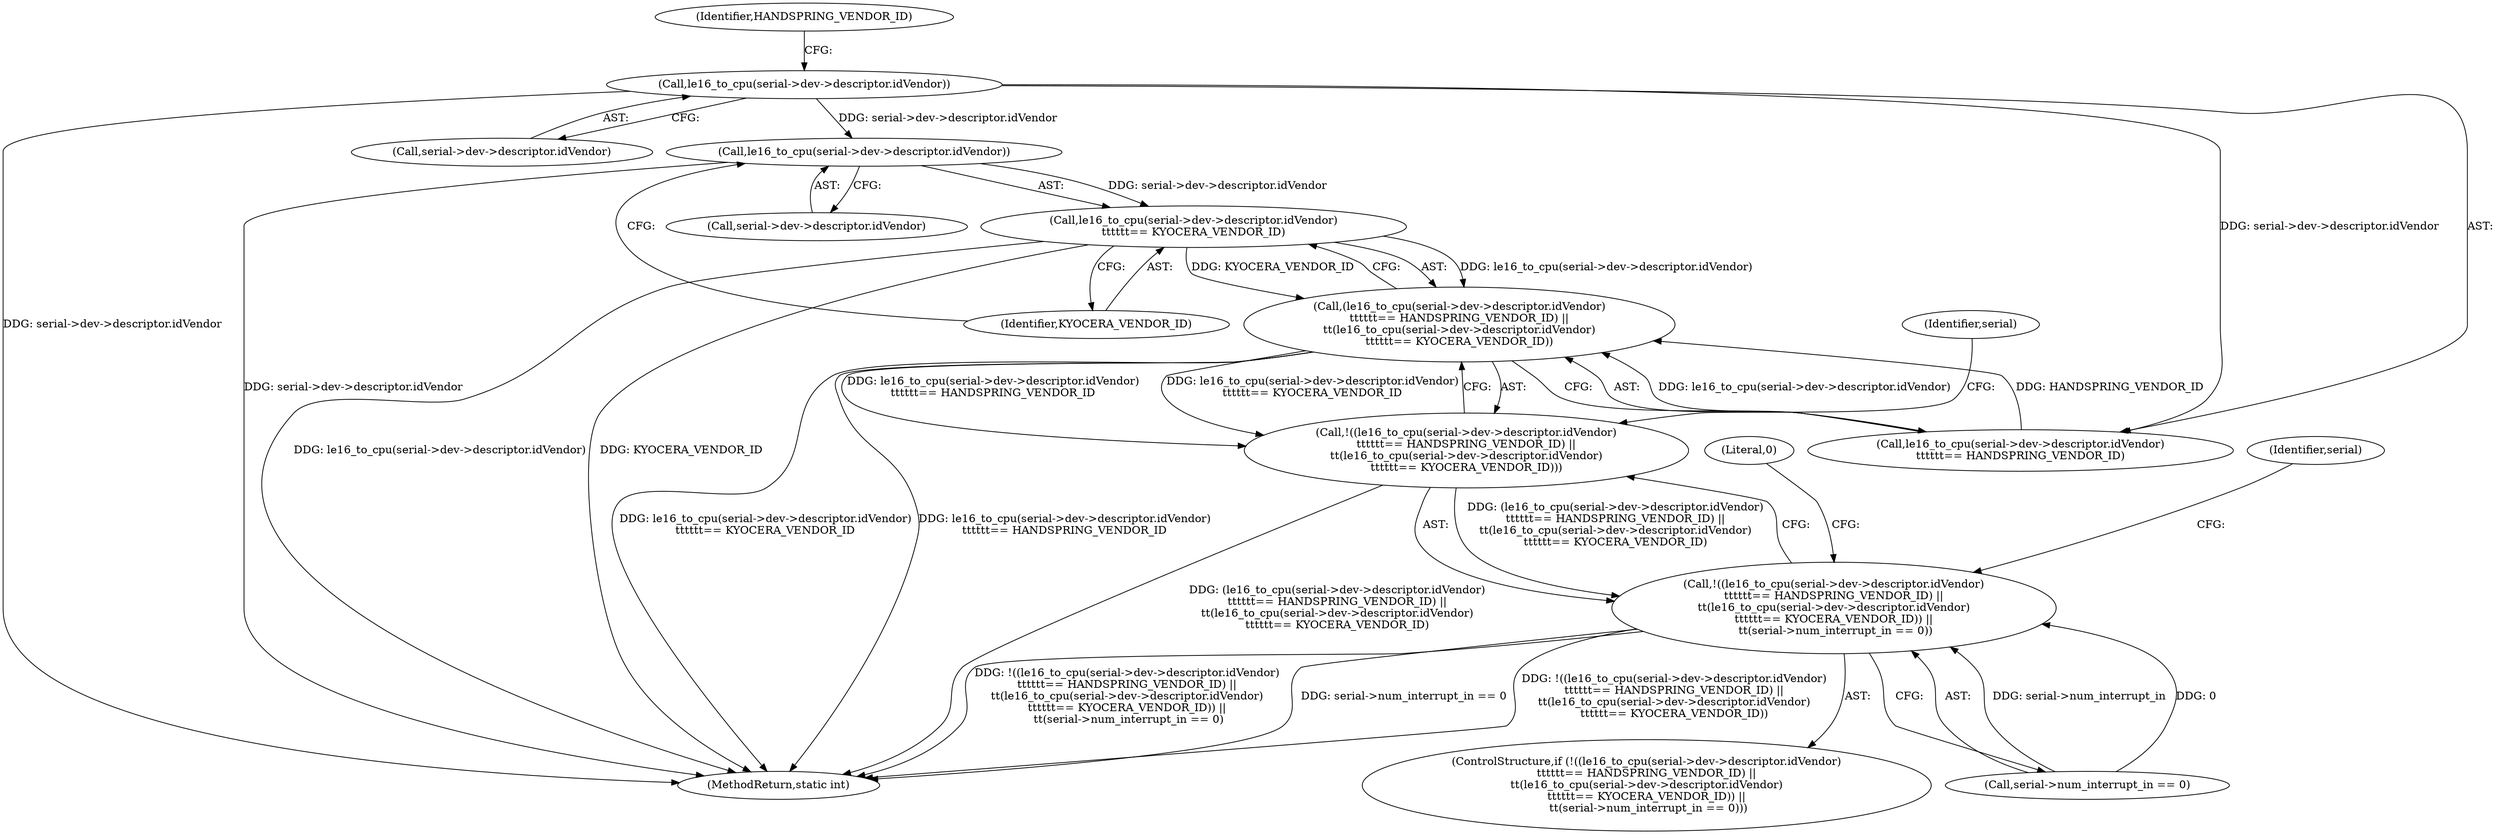 digraph "0_linux_cac9b50b0d75a1d50d6c056ff65c005f3224c8e0@pointer" {
"1000121" [label="(Call,le16_to_cpu(serial->dev->descriptor.idVendor))"];
"1000111" [label="(Call,le16_to_cpu(serial->dev->descriptor.idVendor))"];
"1000120" [label="(Call,le16_to_cpu(serial->dev->descriptor.idVendor)\n\t\t\t\t\t\t== KYOCERA_VENDOR_ID)"];
"1000109" [label="(Call,(le16_to_cpu(serial->dev->descriptor.idVendor)\n\t\t\t\t\t\t== HANDSPRING_VENDOR_ID) ||\n\t\t(le16_to_cpu(serial->dev->descriptor.idVendor)\n\t\t\t\t\t\t== KYOCERA_VENDOR_ID))"];
"1000108" [label="(Call,!((le16_to_cpu(serial->dev->descriptor.idVendor)\n\t\t\t\t\t\t== HANDSPRING_VENDOR_ID) ||\n\t\t(le16_to_cpu(serial->dev->descriptor.idVendor)\n\t\t\t\t\t\t== KYOCERA_VENDOR_ID)))"];
"1000107" [label="(Call,!((le16_to_cpu(serial->dev->descriptor.idVendor)\n\t\t\t\t\t\t== HANDSPRING_VENDOR_ID) ||\n\t\t(le16_to_cpu(serial->dev->descriptor.idVendor)\n\t\t\t\t\t\t== KYOCERA_VENDOR_ID)) ||\n \t\t(serial->num_interrupt_in == 0))"];
"1000109" [label="(Call,(le16_to_cpu(serial->dev->descriptor.idVendor)\n\t\t\t\t\t\t== HANDSPRING_VENDOR_ID) ||\n\t\t(le16_to_cpu(serial->dev->descriptor.idVendor)\n\t\t\t\t\t\t== KYOCERA_VENDOR_ID))"];
"1000121" [label="(Call,le16_to_cpu(serial->dev->descriptor.idVendor))"];
"1000108" [label="(Call,!((le16_to_cpu(serial->dev->descriptor.idVendor)\n\t\t\t\t\t\t== HANDSPRING_VENDOR_ID) ||\n\t\t(le16_to_cpu(serial->dev->descriptor.idVendor)\n\t\t\t\t\t\t== KYOCERA_VENDOR_ID)))"];
"1000141" [label="(Identifier,serial)"];
"1000129" [label="(Identifier,KYOCERA_VENDOR_ID)"];
"1000111" [label="(Call,le16_to_cpu(serial->dev->descriptor.idVendor))"];
"1000132" [label="(Identifier,serial)"];
"1000112" [label="(Call,serial->dev->descriptor.idVendor)"];
"1000110" [label="(Call,le16_to_cpu(serial->dev->descriptor.idVendor)\n\t\t\t\t\t\t== HANDSPRING_VENDOR_ID)"];
"1000106" [label="(ControlStructure,if (!((le16_to_cpu(serial->dev->descriptor.idVendor)\n\t\t\t\t\t\t== HANDSPRING_VENDOR_ID) ||\n\t\t(le16_to_cpu(serial->dev->descriptor.idVendor)\n\t\t\t\t\t\t== KYOCERA_VENDOR_ID)) ||\n \t\t(serial->num_interrupt_in == 0)))"];
"1000130" [label="(Call,serial->num_interrupt_in == 0)"];
"1000136" [label="(Literal,0)"];
"1000307" [label="(MethodReturn,static int)"];
"1000119" [label="(Identifier,HANDSPRING_VENDOR_ID)"];
"1000122" [label="(Call,serial->dev->descriptor.idVendor)"];
"1000120" [label="(Call,le16_to_cpu(serial->dev->descriptor.idVendor)\n\t\t\t\t\t\t== KYOCERA_VENDOR_ID)"];
"1000107" [label="(Call,!((le16_to_cpu(serial->dev->descriptor.idVendor)\n\t\t\t\t\t\t== HANDSPRING_VENDOR_ID) ||\n\t\t(le16_to_cpu(serial->dev->descriptor.idVendor)\n\t\t\t\t\t\t== KYOCERA_VENDOR_ID)) ||\n \t\t(serial->num_interrupt_in == 0))"];
"1000121" -> "1000120"  [label="AST: "];
"1000121" -> "1000122"  [label="CFG: "];
"1000122" -> "1000121"  [label="AST: "];
"1000129" -> "1000121"  [label="CFG: "];
"1000121" -> "1000307"  [label="DDG: serial->dev->descriptor.idVendor"];
"1000121" -> "1000120"  [label="DDG: serial->dev->descriptor.idVendor"];
"1000111" -> "1000121"  [label="DDG: serial->dev->descriptor.idVendor"];
"1000111" -> "1000110"  [label="AST: "];
"1000111" -> "1000112"  [label="CFG: "];
"1000112" -> "1000111"  [label="AST: "];
"1000119" -> "1000111"  [label="CFG: "];
"1000111" -> "1000307"  [label="DDG: serial->dev->descriptor.idVendor"];
"1000111" -> "1000110"  [label="DDG: serial->dev->descriptor.idVendor"];
"1000120" -> "1000109"  [label="AST: "];
"1000120" -> "1000129"  [label="CFG: "];
"1000129" -> "1000120"  [label="AST: "];
"1000109" -> "1000120"  [label="CFG: "];
"1000120" -> "1000307"  [label="DDG: KYOCERA_VENDOR_ID"];
"1000120" -> "1000307"  [label="DDG: le16_to_cpu(serial->dev->descriptor.idVendor)"];
"1000120" -> "1000109"  [label="DDG: le16_to_cpu(serial->dev->descriptor.idVendor)"];
"1000120" -> "1000109"  [label="DDG: KYOCERA_VENDOR_ID"];
"1000109" -> "1000108"  [label="AST: "];
"1000109" -> "1000110"  [label="CFG: "];
"1000110" -> "1000109"  [label="AST: "];
"1000108" -> "1000109"  [label="CFG: "];
"1000109" -> "1000307"  [label="DDG: le16_to_cpu(serial->dev->descriptor.idVendor)\n\t\t\t\t\t\t== HANDSPRING_VENDOR_ID"];
"1000109" -> "1000307"  [label="DDG: le16_to_cpu(serial->dev->descriptor.idVendor)\n\t\t\t\t\t\t== KYOCERA_VENDOR_ID"];
"1000109" -> "1000108"  [label="DDG: le16_to_cpu(serial->dev->descriptor.idVendor)\n\t\t\t\t\t\t== HANDSPRING_VENDOR_ID"];
"1000109" -> "1000108"  [label="DDG: le16_to_cpu(serial->dev->descriptor.idVendor)\n\t\t\t\t\t\t== KYOCERA_VENDOR_ID"];
"1000110" -> "1000109"  [label="DDG: le16_to_cpu(serial->dev->descriptor.idVendor)"];
"1000110" -> "1000109"  [label="DDG: HANDSPRING_VENDOR_ID"];
"1000108" -> "1000107"  [label="AST: "];
"1000132" -> "1000108"  [label="CFG: "];
"1000107" -> "1000108"  [label="CFG: "];
"1000108" -> "1000307"  [label="DDG: (le16_to_cpu(serial->dev->descriptor.idVendor)\n\t\t\t\t\t\t== HANDSPRING_VENDOR_ID) ||\n\t\t(le16_to_cpu(serial->dev->descriptor.idVendor)\n\t\t\t\t\t\t== KYOCERA_VENDOR_ID)"];
"1000108" -> "1000107"  [label="DDG: (le16_to_cpu(serial->dev->descriptor.idVendor)\n\t\t\t\t\t\t== HANDSPRING_VENDOR_ID) ||\n\t\t(le16_to_cpu(serial->dev->descriptor.idVendor)\n\t\t\t\t\t\t== KYOCERA_VENDOR_ID)"];
"1000107" -> "1000106"  [label="AST: "];
"1000107" -> "1000130"  [label="CFG: "];
"1000130" -> "1000107"  [label="AST: "];
"1000136" -> "1000107"  [label="CFG: "];
"1000141" -> "1000107"  [label="CFG: "];
"1000107" -> "1000307"  [label="DDG: serial->num_interrupt_in == 0"];
"1000107" -> "1000307"  [label="DDG: !((le16_to_cpu(serial->dev->descriptor.idVendor)\n\t\t\t\t\t\t== HANDSPRING_VENDOR_ID) ||\n\t\t(le16_to_cpu(serial->dev->descriptor.idVendor)\n\t\t\t\t\t\t== KYOCERA_VENDOR_ID))"];
"1000107" -> "1000307"  [label="DDG: !((le16_to_cpu(serial->dev->descriptor.idVendor)\n\t\t\t\t\t\t== HANDSPRING_VENDOR_ID) ||\n\t\t(le16_to_cpu(serial->dev->descriptor.idVendor)\n\t\t\t\t\t\t== KYOCERA_VENDOR_ID)) ||\n \t\t(serial->num_interrupt_in == 0)"];
"1000130" -> "1000107"  [label="DDG: serial->num_interrupt_in"];
"1000130" -> "1000107"  [label="DDG: 0"];
}
